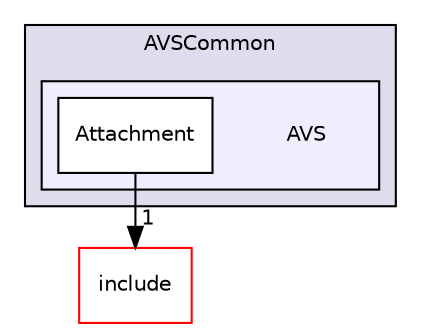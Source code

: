 digraph "/avs-cpp-sdk-tools/cm/autoCM_publicRepo/avs-device-sdk/AVSCommon/AVS/test/AVSCommon/AVS" {
  compound=true
  node [ fontsize="10", fontname="Helvetica"];
  edge [ labelfontsize="10", labelfontname="Helvetica"];
  subgraph clusterdir_1135dc1123fe43c3ee136d2cf31a0c46 {
    graph [ bgcolor="#ddddee", pencolor="black", label="AVSCommon" fontname="Helvetica", fontsize="10", URL="dir_1135dc1123fe43c3ee136d2cf31a0c46.html"]
  subgraph clusterdir_7bdff736f20bfd31c081269ae0dc0c4a {
    graph [ bgcolor="#eeeeff", pencolor="black", label="" URL="dir_7bdff736f20bfd31c081269ae0dc0c4a.html"];
    dir_7bdff736f20bfd31c081269ae0dc0c4a [shape=plaintext label="AVS"];
    dir_1977e7305461c7cf8192fd3f175ab4fc [shape=box label="Attachment" color="black" fillcolor="white" style="filled" URL="dir_1977e7305461c7cf8192fd3f175ab4fc.html"];
  }
  }
  dir_a8d3deb3c1282038af9ce4454694c1e1 [shape=box label="include" fillcolor="white" style="filled" color="red" URL="dir_a8d3deb3c1282038af9ce4454694c1e1.html"];
  dir_1977e7305461c7cf8192fd3f175ab4fc->dir_a8d3deb3c1282038af9ce4454694c1e1 [headlabel="1", labeldistance=1.5 headhref="dir_000063_000047.html"];
}
